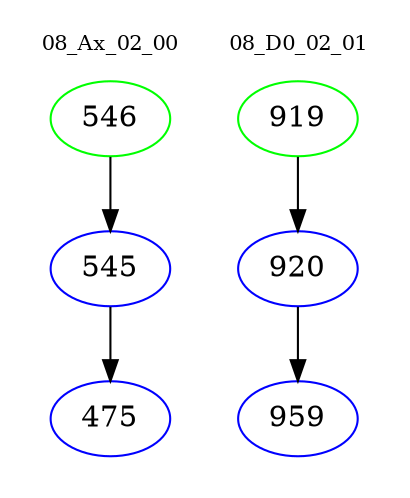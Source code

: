 digraph{
subgraph cluster_0 {
color = white
label = "08_Ax_02_00";
fontsize=10;
T0_546 [label="546", color="green"]
T0_546 -> T0_545 [color="black"]
T0_545 [label="545", color="blue"]
T0_545 -> T0_475 [color="black"]
T0_475 [label="475", color="blue"]
}
subgraph cluster_1 {
color = white
label = "08_D0_02_01";
fontsize=10;
T1_919 [label="919", color="green"]
T1_919 -> T1_920 [color="black"]
T1_920 [label="920", color="blue"]
T1_920 -> T1_959 [color="black"]
T1_959 [label="959", color="blue"]
}
}
